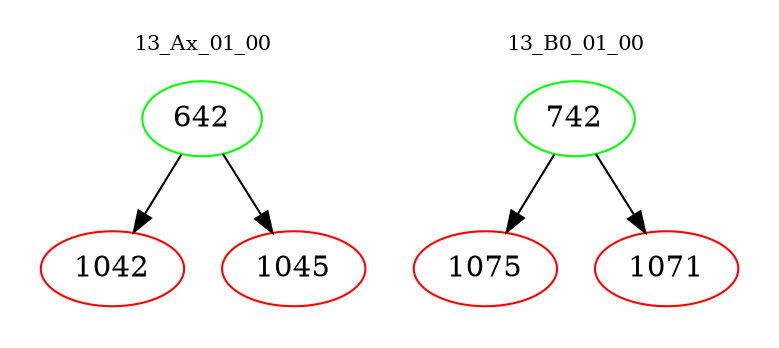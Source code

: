 digraph{
subgraph cluster_0 {
color = white
label = "13_Ax_01_00";
fontsize=10;
T0_642 [label="642", color="green"]
T0_642 -> T0_1042 [color="black"]
T0_1042 [label="1042", color="red"]
T0_642 -> T0_1045 [color="black"]
T0_1045 [label="1045", color="red"]
}
subgraph cluster_1 {
color = white
label = "13_B0_01_00";
fontsize=10;
T1_742 [label="742", color="green"]
T1_742 -> T1_1075 [color="black"]
T1_1075 [label="1075", color="red"]
T1_742 -> T1_1071 [color="black"]
T1_1071 [label="1071", color="red"]
}
}
